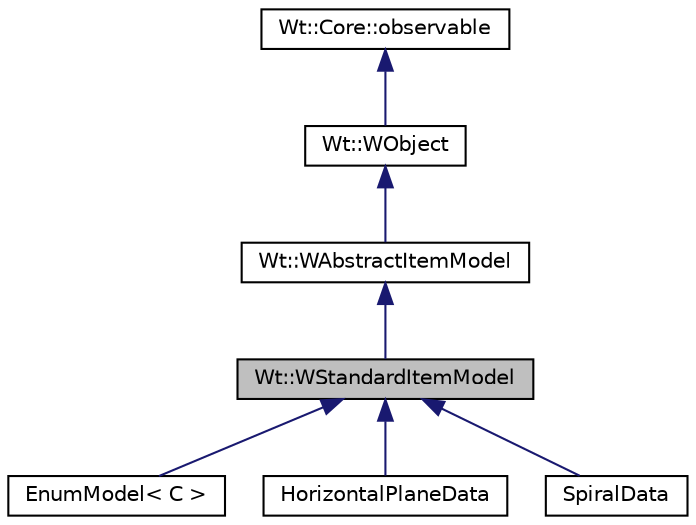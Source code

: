 digraph "Wt::WStandardItemModel"
{
 // LATEX_PDF_SIZE
  edge [fontname="Helvetica",fontsize="10",labelfontname="Helvetica",labelfontsize="10"];
  node [fontname="Helvetica",fontsize="10",shape=record];
  Node1 [label="Wt::WStandardItemModel",height=0.2,width=0.4,color="black", fillcolor="grey75", style="filled", fontcolor="black",tooltip="A standard data model, which stores its data in memory."];
  Node2 -> Node1 [dir="back",color="midnightblue",fontsize="10",style="solid"];
  Node2 [label="Wt::WAbstractItemModel",height=0.2,width=0.4,color="black", fillcolor="white", style="filled",URL="$classWt_1_1WAbstractItemModel.html",tooltip="An abstract model for use with Wt's view classes."];
  Node3 -> Node2 [dir="back",color="midnightblue",fontsize="10",style="solid"];
  Node3 [label="Wt::WObject",height=0.2,width=0.4,color="black", fillcolor="white", style="filled",URL="$classWt_1_1WObject.html",tooltip="A base class for objects that participate in the signal/slot system."];
  Node4 -> Node3 [dir="back",color="midnightblue",fontsize="10",style="solid"];
  Node4 [label="Wt::Core::observable",height=0.2,width=0.4,color="black", fillcolor="white", style="filled",URL="$classWt_1_1Core_1_1observable.html",tooltip="A base class for objects whose life-time can be tracked."];
  Node1 -> Node5 [dir="back",color="midnightblue",fontsize="10",style="solid"];
  Node5 [label="EnumModel\< C \>",height=0.2,width=0.4,color="black", fillcolor="white", style="filled",URL="$classEnumModel.html",tooltip=" "];
  Node1 -> Node6 [dir="back",color="midnightblue",fontsize="10",style="solid"];
  Node6 [label="HorizontalPlaneData",height=0.2,width=0.4,color="black", fillcolor="white", style="filled",URL="$classHorizontalPlaneData.html",tooltip=" "];
  Node1 -> Node7 [dir="back",color="midnightblue",fontsize="10",style="solid"];
  Node7 [label="SpiralData",height=0.2,width=0.4,color="black", fillcolor="white", style="filled",URL="$classSpiralData.html",tooltip=" "];
}
